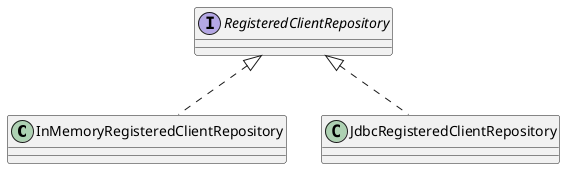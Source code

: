 @startuml
'https://plantuml.com/class-diagram

class InMemoryRegisteredClientRepository
class JdbcRegisteredClientRepository
interface RegisteredClientRepository

RegisteredClientRepository <|.. InMemoryRegisteredClientRepository
RegisteredClientRepository <|.. JdbcRegisteredClientRepository

@enduml